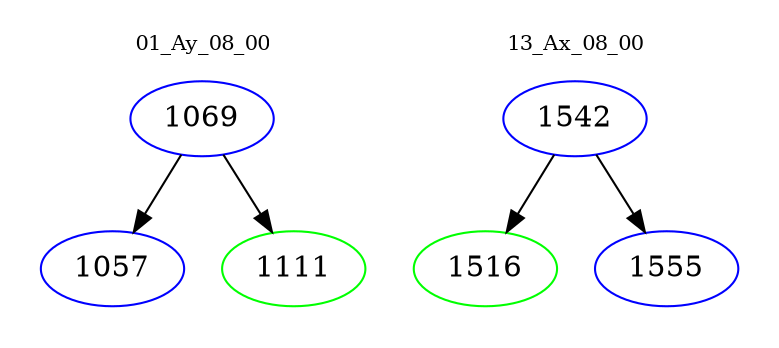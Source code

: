 digraph{
subgraph cluster_0 {
color = white
label = "01_Ay_08_00";
fontsize=10;
T0_1069 [label="1069", color="blue"]
T0_1069 -> T0_1057 [color="black"]
T0_1057 [label="1057", color="blue"]
T0_1069 -> T0_1111 [color="black"]
T0_1111 [label="1111", color="green"]
}
subgraph cluster_1 {
color = white
label = "13_Ax_08_00";
fontsize=10;
T1_1542 [label="1542", color="blue"]
T1_1542 -> T1_1516 [color="black"]
T1_1516 [label="1516", color="green"]
T1_1542 -> T1_1555 [color="black"]
T1_1555 [label="1555", color="blue"]
}
}
